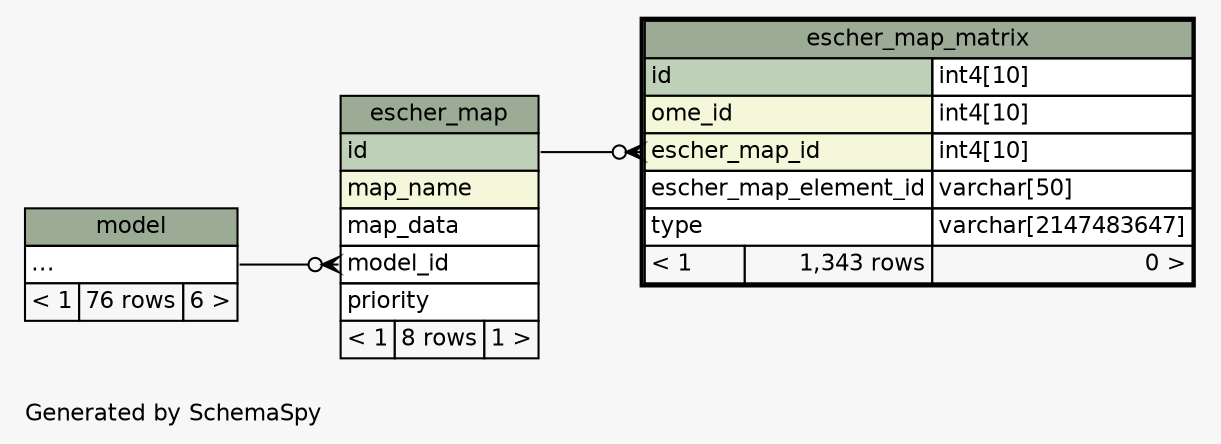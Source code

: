 // dot 2.38.0 on Mac OS X 10.10.3
// SchemaSpy rev 590
digraph "twoDegreesRelationshipsDiagram" {
  graph [
    rankdir="RL"
    bgcolor="#f7f7f7"
    label="\nGenerated by SchemaSpy"
    labeljust="l"
    nodesep="0.18"
    ranksep="0.46"
    fontname="Helvetica"
    fontsize="11"
  ];
  node [
    fontname="Helvetica"
    fontsize="11"
    shape="plaintext"
  ];
  edge [
    arrowsize="0.8"
  ];
  "escher_map":"model_id":w -> "model":"elipses":e [arrowhead=none dir=back arrowtail=crowodot];
  "escher_map_matrix":"escher_map_id":w -> "escher_map":"id":e [arrowhead=none dir=back arrowtail=crowodot];
  "escher_map" [
    label=<
    <TABLE BORDER="0" CELLBORDER="1" CELLSPACING="0" BGCOLOR="#ffffff">
      <TR><TD COLSPAN="3" BGCOLOR="#9bab96" ALIGN="CENTER">escher_map</TD></TR>
      <TR><TD PORT="id" COLSPAN="3" BGCOLOR="#bed1b8" ALIGN="LEFT">id</TD></TR>
      <TR><TD PORT="map_name" COLSPAN="3" BGCOLOR="#f4f7da" ALIGN="LEFT">map_name</TD></TR>
      <TR><TD PORT="map_data" COLSPAN="3" ALIGN="LEFT">map_data</TD></TR>
      <TR><TD PORT="model_id" COLSPAN="3" ALIGN="LEFT">model_id</TD></TR>
      <TR><TD PORT="priority" COLSPAN="3" ALIGN="LEFT">priority</TD></TR>
      <TR><TD ALIGN="LEFT" BGCOLOR="#f7f7f7">&lt; 1</TD><TD ALIGN="RIGHT" BGCOLOR="#f7f7f7">8 rows</TD><TD ALIGN="RIGHT" BGCOLOR="#f7f7f7">1 &gt;</TD></TR>
    </TABLE>>
    URL="escher_map.html"
    tooltip="escher_map"
  ];
  "escher_map_matrix" [
    label=<
    <TABLE BORDER="2" CELLBORDER="1" CELLSPACING="0" BGCOLOR="#ffffff">
      <TR><TD COLSPAN="3" BGCOLOR="#9bab96" ALIGN="CENTER">escher_map_matrix</TD></TR>
      <TR><TD PORT="id" COLSPAN="2" BGCOLOR="#bed1b8" ALIGN="LEFT">id</TD><TD PORT="id.type" ALIGN="LEFT">int4[10]</TD></TR>
      <TR><TD PORT="ome_id" COLSPAN="2" BGCOLOR="#f4f7da" ALIGN="LEFT">ome_id</TD><TD PORT="ome_id.type" ALIGN="LEFT">int4[10]</TD></TR>
      <TR><TD PORT="escher_map_id" COLSPAN="2" BGCOLOR="#f4f7da" ALIGN="LEFT">escher_map_id</TD><TD PORT="escher_map_id.type" ALIGN="LEFT">int4[10]</TD></TR>
      <TR><TD PORT="escher_map_element_id" COLSPAN="2" ALIGN="LEFT">escher_map_element_id</TD><TD PORT="escher_map_element_id.type" ALIGN="LEFT">varchar[50]</TD></TR>
      <TR><TD PORT="type" COLSPAN="2" ALIGN="LEFT">type</TD><TD PORT="type.type" ALIGN="LEFT">varchar[2147483647]</TD></TR>
      <TR><TD ALIGN="LEFT" BGCOLOR="#f7f7f7">&lt; 1</TD><TD ALIGN="RIGHT" BGCOLOR="#f7f7f7">1,343 rows</TD><TD ALIGN="RIGHT" BGCOLOR="#f7f7f7">0 &gt;</TD></TR>
    </TABLE>>
    URL="escher_map_matrix.html"
    tooltip="escher_map_matrix"
  ];
  "model" [
    label=<
    <TABLE BORDER="0" CELLBORDER="1" CELLSPACING="0" BGCOLOR="#ffffff">
      <TR><TD COLSPAN="3" BGCOLOR="#9bab96" ALIGN="CENTER">model</TD></TR>
      <TR><TD PORT="elipses" COLSPAN="3" ALIGN="LEFT">...</TD></TR>
      <TR><TD ALIGN="LEFT" BGCOLOR="#f7f7f7">&lt; 1</TD><TD ALIGN="RIGHT" BGCOLOR="#f7f7f7">76 rows</TD><TD ALIGN="RIGHT" BGCOLOR="#f7f7f7">6 &gt;</TD></TR>
    </TABLE>>
    URL="model.html"
    tooltip="model"
  ];
}
